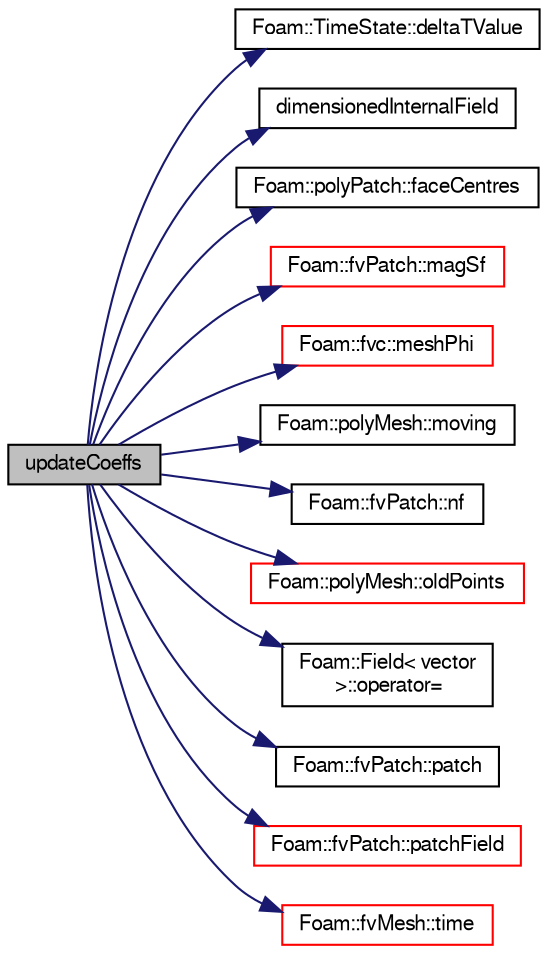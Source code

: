 digraph "updateCoeffs"
{
  bgcolor="transparent";
  edge [fontname="FreeSans",fontsize="10",labelfontname="FreeSans",labelfontsize="10"];
  node [fontname="FreeSans",fontsize="10",shape=record];
  rankdir="LR";
  Node1 [label="updateCoeffs",height=0.2,width=0.4,color="black", fillcolor="grey75", style="filled" fontcolor="black"];
  Node1 -> Node2 [color="midnightblue",fontsize="10",style="solid",fontname="FreeSans"];
  Node2 [label="Foam::TimeState::deltaTValue",height=0.2,width=0.4,color="black",URL="$a02542.html#a664afb7178a107bfcb662f688e0bcb62",tooltip="Return time step value. "];
  Node1 -> Node3 [color="midnightblue",fontsize="10",style="solid",fontname="FreeSans"];
  Node3 [label="dimensionedInternalField",height=0.2,width=0.4,color="black",URL="$a03034.html#a942cd19121a46cdc649099eb27c74b18"];
  Node1 -> Node4 [color="midnightblue",fontsize="10",style="solid",fontname="FreeSans"];
  Node4 [label="Foam::polyPatch::faceCentres",height=0.2,width=0.4,color="black",URL="$a01877.html#a9c8773ec47e74b787335e6a483d2600d",tooltip="Return face centres. "];
  Node1 -> Node5 [color="midnightblue",fontsize="10",style="solid",fontname="FreeSans"];
  Node5 [label="Foam::fvPatch::magSf",height=0.2,width=0.4,color="red",URL="$a00860.html#af3911113e534bb184d697a9add80c55c",tooltip="Return face area magnitudes. "];
  Node1 -> Node6 [color="midnightblue",fontsize="10",style="solid",fontname="FreeSans"];
  Node6 [label="Foam::fvc::meshPhi",height=0.2,width=0.4,color="red",URL="$a10271.html#a4de91c07f95262e698d486b45f6c2fe6"];
  Node1 -> Node7 [color="midnightblue",fontsize="10",style="solid",fontname="FreeSans"];
  Node7 [label="Foam::polyMesh::moving",height=0.2,width=0.4,color="black",URL="$a01861.html#acf4d608f7e0fe874d68b2d9c15e73974",tooltip="Is mesh moving. "];
  Node1 -> Node8 [color="midnightblue",fontsize="10",style="solid",fontname="FreeSans"];
  Node8 [label="Foam::fvPatch::nf",height=0.2,width=0.4,color="black",URL="$a00860.html#a5e1df4e003aec722f4140ede3027f6c8",tooltip="Return face normals. "];
  Node1 -> Node9 [color="midnightblue",fontsize="10",style="solid",fontname="FreeSans"];
  Node9 [label="Foam::polyMesh::oldPoints",height=0.2,width=0.4,color="red",URL="$a01861.html#aeda8ddd9e2f395926055a900108e6692",tooltip="Return old points for mesh motion. "];
  Node1 -> Node10 [color="midnightblue",fontsize="10",style="solid",fontname="FreeSans"];
  Node10 [label="Foam::Field\< vector\l \>::operator=",height=0.2,width=0.4,color="black",URL="$a00733.html#a4356fadebc9e59fb8189733d26c75605"];
  Node1 -> Node11 [color="midnightblue",fontsize="10",style="solid",fontname="FreeSans"];
  Node11 [label="Foam::fvPatch::patch",height=0.2,width=0.4,color="black",URL="$a00860.html#a205fadce5134baf710e41c91caf55b98",tooltip="Return the polyPatch. "];
  Node1 -> Node12 [color="midnightblue",fontsize="10",style="solid",fontname="FreeSans"];
  Node12 [label="Foam::fvPatch::patchField",height=0.2,width=0.4,color="red",URL="$a00860.html#a5a8aa38593acf09fb9c3c09987d6ba62",tooltip="Return the corresponding patchField of the named field. "];
  Node1 -> Node13 [color="midnightblue",fontsize="10",style="solid",fontname="FreeSans"];
  Node13 [label="Foam::fvMesh::time",height=0.2,width=0.4,color="red",URL="$a00851.html#a48fcf6de2789aff6b430b5fc1a05693f",tooltip="Return the top-level database. "];
}

